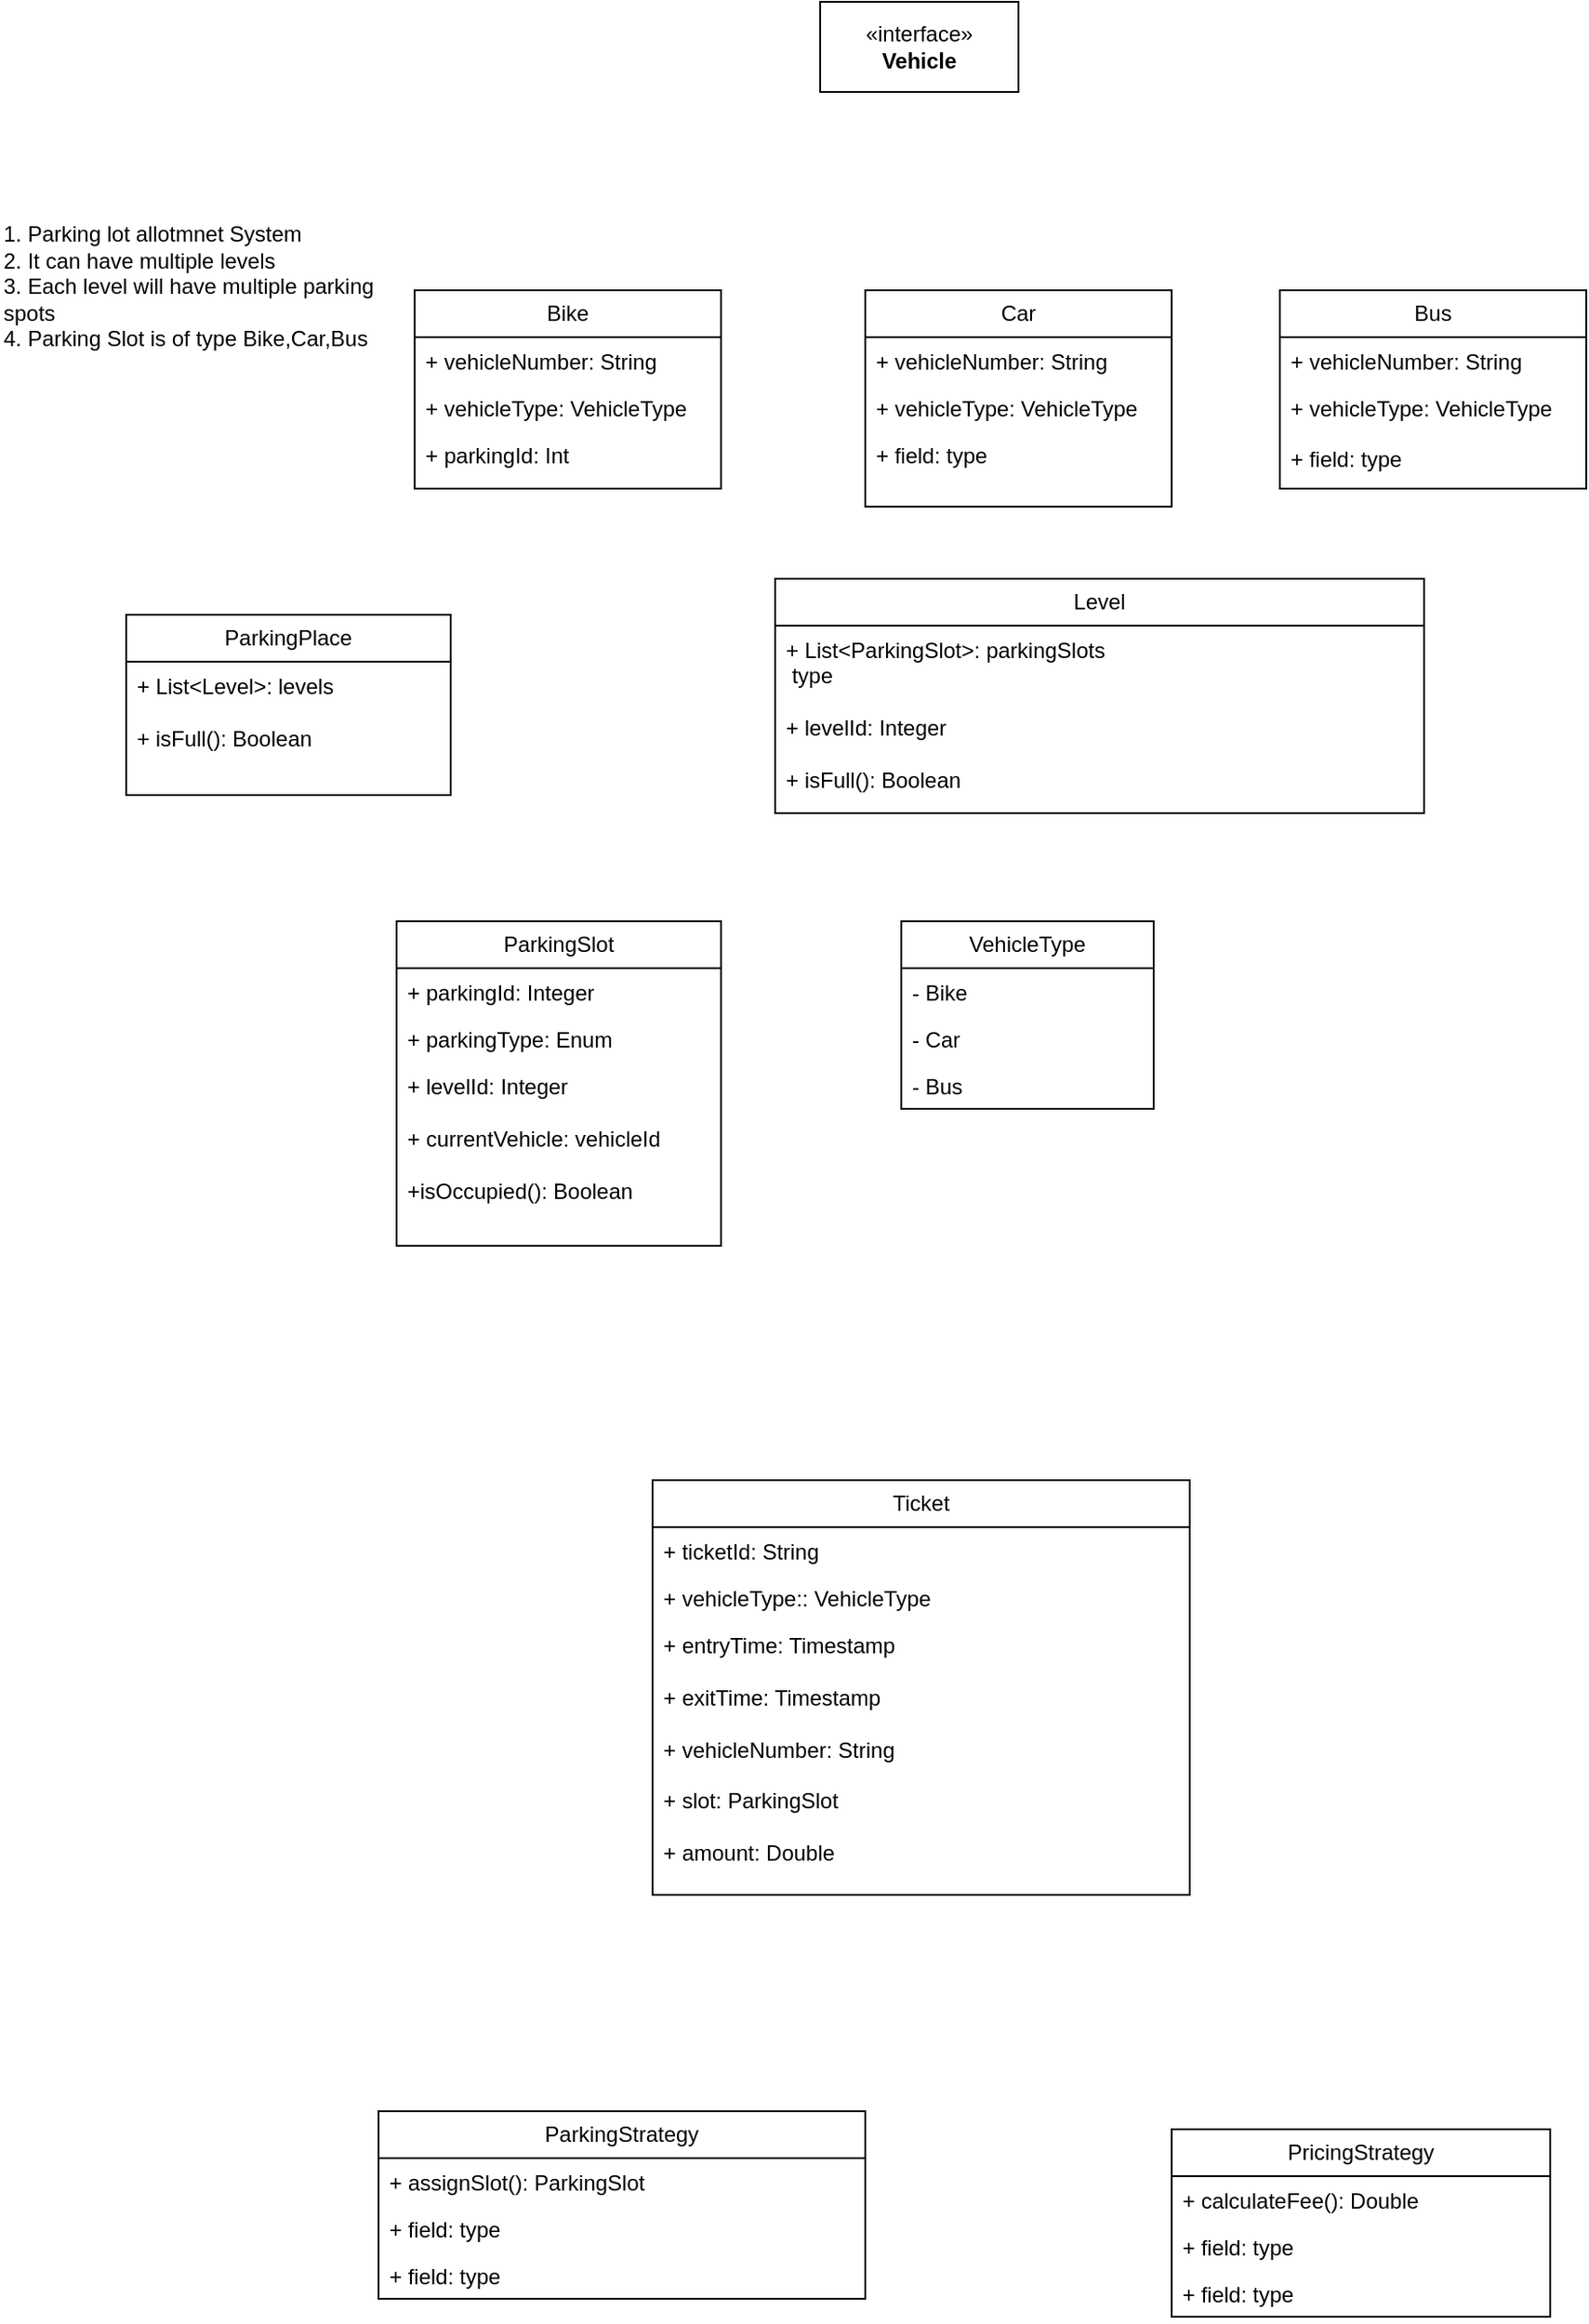 <mxfile version="28.0.7">
  <diagram name="Page-1" id="TUYCgS_VmUmYgjR2og-R">
    <mxGraphModel dx="1722" dy="1573" grid="1" gridSize="10" guides="1" tooltips="1" connect="1" arrows="1" fold="1" page="1" pageScale="1" pageWidth="850" pageHeight="1100" math="0" shadow="0">
      <root>
        <mxCell id="0" />
        <mxCell id="1" parent="0" />
        <mxCell id="OOkMJyswhv5qi9ZtbJtC-1" value="Bike" style="swimlane;fontStyle=0;childLayout=stackLayout;horizontal=1;startSize=26;fillColor=none;horizontalStack=0;resizeParent=1;resizeParentMax=0;resizeLast=0;collapsible=1;marginBottom=0;whiteSpace=wrap;html=1;" vertex="1" parent="1">
          <mxGeometry x="200" y="110" width="170" height="110" as="geometry" />
        </mxCell>
        <mxCell id="OOkMJyswhv5qi9ZtbJtC-2" value="+ vehicleNumber: String" style="text;strokeColor=none;fillColor=none;align=left;verticalAlign=top;spacingLeft=4;spacingRight=4;overflow=hidden;rotatable=0;points=[[0,0.5],[1,0.5]];portConstraint=eastwest;whiteSpace=wrap;html=1;" vertex="1" parent="OOkMJyswhv5qi9ZtbJtC-1">
          <mxGeometry y="26" width="170" height="26" as="geometry" />
        </mxCell>
        <mxCell id="OOkMJyswhv5qi9ZtbJtC-3" value="+ vehicleType: VehicleType" style="text;strokeColor=none;fillColor=none;align=left;verticalAlign=top;spacingLeft=4;spacingRight=4;overflow=hidden;rotatable=0;points=[[0,0.5],[1,0.5]];portConstraint=eastwest;whiteSpace=wrap;html=1;" vertex="1" parent="OOkMJyswhv5qi9ZtbJtC-1">
          <mxGeometry y="52" width="170" height="26" as="geometry" />
        </mxCell>
        <mxCell id="OOkMJyswhv5qi9ZtbJtC-4" value="+ parkingId: Int" style="text;strokeColor=none;fillColor=none;align=left;verticalAlign=top;spacingLeft=4;spacingRight=4;overflow=hidden;rotatable=0;points=[[0,0.5],[1,0.5]];portConstraint=eastwest;whiteSpace=wrap;html=1;" vertex="1" parent="OOkMJyswhv5qi9ZtbJtC-1">
          <mxGeometry y="78" width="170" height="32" as="geometry" />
        </mxCell>
        <mxCell id="OOkMJyswhv5qi9ZtbJtC-5" value="Car" style="swimlane;fontStyle=0;childLayout=stackLayout;horizontal=1;startSize=26;fillColor=none;horizontalStack=0;resizeParent=1;resizeParentMax=0;resizeLast=0;collapsible=1;marginBottom=0;whiteSpace=wrap;html=1;" vertex="1" parent="1">
          <mxGeometry x="450" y="110" width="170" height="120" as="geometry" />
        </mxCell>
        <mxCell id="OOkMJyswhv5qi9ZtbJtC-6" value="+ vehicleNumber: String" style="text;strokeColor=none;fillColor=none;align=left;verticalAlign=top;spacingLeft=4;spacingRight=4;overflow=hidden;rotatable=0;points=[[0,0.5],[1,0.5]];portConstraint=eastwest;whiteSpace=wrap;html=1;" vertex="1" parent="OOkMJyswhv5qi9ZtbJtC-5">
          <mxGeometry y="26" width="170" height="26" as="geometry" />
        </mxCell>
        <mxCell id="OOkMJyswhv5qi9ZtbJtC-7" value="+ vehicleType: VehicleType" style="text;strokeColor=none;fillColor=none;align=left;verticalAlign=top;spacingLeft=4;spacingRight=4;overflow=hidden;rotatable=0;points=[[0,0.5],[1,0.5]];portConstraint=eastwest;whiteSpace=wrap;html=1;" vertex="1" parent="OOkMJyswhv5qi9ZtbJtC-5">
          <mxGeometry y="52" width="170" height="26" as="geometry" />
        </mxCell>
        <mxCell id="OOkMJyswhv5qi9ZtbJtC-8" value="+ field: type" style="text;strokeColor=none;fillColor=none;align=left;verticalAlign=top;spacingLeft=4;spacingRight=4;overflow=hidden;rotatable=0;points=[[0,0.5],[1,0.5]];portConstraint=eastwest;whiteSpace=wrap;html=1;" vertex="1" parent="OOkMJyswhv5qi9ZtbJtC-5">
          <mxGeometry y="78" width="170" height="42" as="geometry" />
        </mxCell>
        <mxCell id="OOkMJyswhv5qi9ZtbJtC-10" value="Bus" style="swimlane;fontStyle=0;childLayout=stackLayout;horizontal=1;startSize=26;fillColor=none;horizontalStack=0;resizeParent=1;resizeParentMax=0;resizeLast=0;collapsible=1;marginBottom=0;whiteSpace=wrap;html=1;" vertex="1" parent="1">
          <mxGeometry x="680" y="110" width="170" height="110" as="geometry" />
        </mxCell>
        <mxCell id="OOkMJyswhv5qi9ZtbJtC-11" value="+ vehicleNumber: String" style="text;strokeColor=none;fillColor=none;align=left;verticalAlign=top;spacingLeft=4;spacingRight=4;overflow=hidden;rotatable=0;points=[[0,0.5],[1,0.5]];portConstraint=eastwest;whiteSpace=wrap;html=1;" vertex="1" parent="OOkMJyswhv5qi9ZtbJtC-10">
          <mxGeometry y="26" width="170" height="26" as="geometry" />
        </mxCell>
        <mxCell id="OOkMJyswhv5qi9ZtbJtC-12" value="+ vehicleType: VehicleType" style="text;strokeColor=none;fillColor=none;align=left;verticalAlign=top;spacingLeft=4;spacingRight=4;overflow=hidden;rotatable=0;points=[[0,0.5],[1,0.5]];portConstraint=eastwest;whiteSpace=wrap;html=1;" vertex="1" parent="OOkMJyswhv5qi9ZtbJtC-10">
          <mxGeometry y="52" width="170" height="28" as="geometry" />
        </mxCell>
        <mxCell id="OOkMJyswhv5qi9ZtbJtC-13" value="+ field: type" style="text;strokeColor=none;fillColor=none;align=left;verticalAlign=top;spacingLeft=4;spacingRight=4;overflow=hidden;rotatable=0;points=[[0,0.5],[1,0.5]];portConstraint=eastwest;whiteSpace=wrap;html=1;" vertex="1" parent="OOkMJyswhv5qi9ZtbJtC-10">
          <mxGeometry y="80" width="170" height="30" as="geometry" />
        </mxCell>
        <mxCell id="OOkMJyswhv5qi9ZtbJtC-14" value="«interface»&lt;br&gt;&lt;b&gt;Vehicle&lt;/b&gt;" style="html=1;whiteSpace=wrap;" vertex="1" parent="1">
          <mxGeometry x="425" y="-50" width="110" height="50" as="geometry" />
        </mxCell>
        <mxCell id="OOkMJyswhv5qi9ZtbJtC-15" value="1. Parking lot allotmnet System&lt;div&gt;2. It can have multiple levels&lt;/div&gt;&lt;div&gt;3. Each level will have multiple parking spots&lt;/div&gt;&lt;div&gt;4. Parking Slot is of type Bike,Car,Bus&lt;br&gt;&lt;div&gt;&lt;br&gt;&lt;/div&gt;&lt;/div&gt;" style="text;html=1;align=left;verticalAlign=middle;whiteSpace=wrap;rounded=0;" vertex="1" parent="1">
          <mxGeometry x="-30" y="100" width="220" height="30" as="geometry" />
        </mxCell>
        <mxCell id="OOkMJyswhv5qi9ZtbJtC-16" value="ParkingPlace" style="swimlane;fontStyle=0;childLayout=stackLayout;horizontal=1;startSize=26;fillColor=none;horizontalStack=0;resizeParent=1;resizeParentMax=0;resizeLast=0;collapsible=1;marginBottom=0;whiteSpace=wrap;html=1;" vertex="1" parent="1">
          <mxGeometry x="40" y="290" width="180" height="100" as="geometry" />
        </mxCell>
        <mxCell id="OOkMJyswhv5qi9ZtbJtC-17" value="+ List&amp;lt;Level&amp;gt;: levels&lt;div&gt;&lt;br&gt;&lt;/div&gt;&lt;div&gt;+ isFull(): Boolean&lt;/div&gt;" style="text;strokeColor=none;fillColor=none;align=left;verticalAlign=top;spacingLeft=4;spacingRight=4;overflow=hidden;rotatable=0;points=[[0,0.5],[1,0.5]];portConstraint=eastwest;whiteSpace=wrap;html=1;" vertex="1" parent="OOkMJyswhv5qi9ZtbJtC-16">
          <mxGeometry y="26" width="180" height="74" as="geometry" />
        </mxCell>
        <mxCell id="OOkMJyswhv5qi9ZtbJtC-20" value="Level" style="swimlane;fontStyle=0;childLayout=stackLayout;horizontal=1;startSize=26;fillColor=none;horizontalStack=0;resizeParent=1;resizeParentMax=0;resizeLast=0;collapsible=1;marginBottom=0;whiteSpace=wrap;html=1;" vertex="1" parent="1">
          <mxGeometry x="400" y="270" width="360" height="130" as="geometry" />
        </mxCell>
        <mxCell id="OOkMJyswhv5qi9ZtbJtC-21" value="+ List&amp;lt;ParkingSlot&amp;gt;: parkingSlots&lt;div&gt;&amp;nbsp;type&lt;/div&gt;&lt;div&gt;&lt;br&gt;&lt;/div&gt;&lt;div&gt;+ levelId: Integer&lt;br&gt;&lt;/div&gt;&lt;div&gt;&lt;br&gt;&lt;/div&gt;&lt;div&gt;+ isFull(): Boolean&lt;/div&gt;" style="text;strokeColor=none;fillColor=none;align=left;verticalAlign=top;spacingLeft=4;spacingRight=4;overflow=hidden;rotatable=0;points=[[0,0.5],[1,0.5]];portConstraint=eastwest;whiteSpace=wrap;html=1;" vertex="1" parent="OOkMJyswhv5qi9ZtbJtC-20">
          <mxGeometry y="26" width="360" height="104" as="geometry" />
        </mxCell>
        <mxCell id="OOkMJyswhv5qi9ZtbJtC-24" value="ParkingSlot" style="swimlane;fontStyle=0;childLayout=stackLayout;horizontal=1;startSize=26;fillColor=none;horizontalStack=0;resizeParent=1;resizeParentMax=0;resizeLast=0;collapsible=1;marginBottom=0;whiteSpace=wrap;html=1;" vertex="1" parent="1">
          <mxGeometry x="190" y="460" width="180" height="180" as="geometry" />
        </mxCell>
        <mxCell id="OOkMJyswhv5qi9ZtbJtC-25" value="+ parkingId: Integer" style="text;strokeColor=none;fillColor=none;align=left;verticalAlign=top;spacingLeft=4;spacingRight=4;overflow=hidden;rotatable=0;points=[[0,0.5],[1,0.5]];portConstraint=eastwest;whiteSpace=wrap;html=1;" vertex="1" parent="OOkMJyswhv5qi9ZtbJtC-24">
          <mxGeometry y="26" width="180" height="26" as="geometry" />
        </mxCell>
        <mxCell id="OOkMJyswhv5qi9ZtbJtC-26" value="+ parkingType: Enum" style="text;strokeColor=none;fillColor=none;align=left;verticalAlign=top;spacingLeft=4;spacingRight=4;overflow=hidden;rotatable=0;points=[[0,0.5],[1,0.5]];portConstraint=eastwest;whiteSpace=wrap;html=1;" vertex="1" parent="OOkMJyswhv5qi9ZtbJtC-24">
          <mxGeometry y="52" width="180" height="26" as="geometry" />
        </mxCell>
        <mxCell id="OOkMJyswhv5qi9ZtbJtC-27" value="+ levelId: Integer&lt;div&gt;&lt;br&gt;&lt;/div&gt;&lt;div&gt;+ currentVehicle: vehicleId&lt;br&gt;&lt;div&gt;&lt;br&gt;&lt;/div&gt;&lt;div&gt;+isOccupied(): Boolean&lt;/div&gt;&lt;/div&gt;" style="text;strokeColor=none;fillColor=none;align=left;verticalAlign=top;spacingLeft=4;spacingRight=4;overflow=hidden;rotatable=0;points=[[0,0.5],[1,0.5]];portConstraint=eastwest;whiteSpace=wrap;html=1;" vertex="1" parent="OOkMJyswhv5qi9ZtbJtC-24">
          <mxGeometry y="78" width="180" height="102" as="geometry" />
        </mxCell>
        <mxCell id="OOkMJyswhv5qi9ZtbJtC-28" value="VehicleType" style="swimlane;fontStyle=0;childLayout=stackLayout;horizontal=1;startSize=26;fillColor=none;horizontalStack=0;resizeParent=1;resizeParentMax=0;resizeLast=0;collapsible=1;marginBottom=0;whiteSpace=wrap;html=1;" vertex="1" parent="1">
          <mxGeometry x="470" y="460" width="140" height="104" as="geometry" />
        </mxCell>
        <mxCell id="OOkMJyswhv5qi9ZtbJtC-29" value="- Bike" style="text;strokeColor=none;fillColor=none;align=left;verticalAlign=top;spacingLeft=4;spacingRight=4;overflow=hidden;rotatable=0;points=[[0,0.5],[1,0.5]];portConstraint=eastwest;whiteSpace=wrap;html=1;" vertex="1" parent="OOkMJyswhv5qi9ZtbJtC-28">
          <mxGeometry y="26" width="140" height="26" as="geometry" />
        </mxCell>
        <mxCell id="OOkMJyswhv5qi9ZtbJtC-30" value="- Car" style="text;strokeColor=none;fillColor=none;align=left;verticalAlign=top;spacingLeft=4;spacingRight=4;overflow=hidden;rotatable=0;points=[[0,0.5],[1,0.5]];portConstraint=eastwest;whiteSpace=wrap;html=1;" vertex="1" parent="OOkMJyswhv5qi9ZtbJtC-28">
          <mxGeometry y="52" width="140" height="26" as="geometry" />
        </mxCell>
        <mxCell id="OOkMJyswhv5qi9ZtbJtC-31" value="- Bus" style="text;strokeColor=none;fillColor=none;align=left;verticalAlign=top;spacingLeft=4;spacingRight=4;overflow=hidden;rotatable=0;points=[[0,0.5],[1,0.5]];portConstraint=eastwest;whiteSpace=wrap;html=1;" vertex="1" parent="OOkMJyswhv5qi9ZtbJtC-28">
          <mxGeometry y="78" width="140" height="26" as="geometry" />
        </mxCell>
        <mxCell id="OOkMJyswhv5qi9ZtbJtC-32" value="Ticket" style="swimlane;fontStyle=0;childLayout=stackLayout;horizontal=1;startSize=26;fillColor=none;horizontalStack=0;resizeParent=1;resizeParentMax=0;resizeLast=0;collapsible=1;marginBottom=0;whiteSpace=wrap;html=1;" vertex="1" parent="1">
          <mxGeometry x="332" y="770" width="298" height="230" as="geometry" />
        </mxCell>
        <mxCell id="OOkMJyswhv5qi9ZtbJtC-33" value="+ ticketId: String" style="text;strokeColor=none;fillColor=none;align=left;verticalAlign=top;spacingLeft=4;spacingRight=4;overflow=hidden;rotatable=0;points=[[0,0.5],[1,0.5]];portConstraint=eastwest;whiteSpace=wrap;html=1;" vertex="1" parent="OOkMJyswhv5qi9ZtbJtC-32">
          <mxGeometry y="26" width="298" height="26" as="geometry" />
        </mxCell>
        <mxCell id="OOkMJyswhv5qi9ZtbJtC-34" value="+ vehicleType:: VehicleType" style="text;strokeColor=none;fillColor=none;align=left;verticalAlign=top;spacingLeft=4;spacingRight=4;overflow=hidden;rotatable=0;points=[[0,0.5],[1,0.5]];portConstraint=eastwest;whiteSpace=wrap;html=1;" vertex="1" parent="OOkMJyswhv5qi9ZtbJtC-32">
          <mxGeometry y="52" width="298" height="26" as="geometry" />
        </mxCell>
        <mxCell id="OOkMJyswhv5qi9ZtbJtC-35" value="+ entryTime: Timestamp&lt;div&gt;&lt;br&gt;&lt;/div&gt;&lt;div&gt;+ exitTime: Timestamp&lt;/div&gt;&lt;div&gt;&lt;br&gt;&lt;/div&gt;&lt;div&gt;+ vehicleNumber: String&lt;/div&gt;&lt;div&gt;&lt;br&gt;&lt;/div&gt;&lt;div&gt;+ slot:&amp;nbsp;&lt;span style=&quot;text-align: center; background-color: transparent; color: light-dark(rgb(0, 0, 0), rgb(255, 255, 255));&quot;&gt;ParkingSlot&lt;/span&gt;&lt;/div&gt;&lt;div&gt;&lt;span style=&quot;text-align: center; background-color: transparent; color: light-dark(rgb(0, 0, 0), rgb(255, 255, 255));&quot;&gt;&lt;br&gt;&lt;/span&gt;&lt;/div&gt;&lt;div&gt;&lt;span style=&quot;text-align: center; background-color: transparent; color: light-dark(rgb(0, 0, 0), rgb(255, 255, 255));&quot;&gt;+ amount: Double&lt;/span&gt;&lt;/div&gt;" style="text;strokeColor=none;fillColor=none;align=left;verticalAlign=top;spacingLeft=4;spacingRight=4;overflow=hidden;rotatable=0;points=[[0,0.5],[1,0.5]];portConstraint=eastwest;whiteSpace=wrap;html=1;" vertex="1" parent="OOkMJyswhv5qi9ZtbJtC-32">
          <mxGeometry y="78" width="298" height="152" as="geometry" />
        </mxCell>
        <mxCell id="OOkMJyswhv5qi9ZtbJtC-37" value="ParkingStrategy" style="swimlane;fontStyle=0;childLayout=stackLayout;horizontal=1;startSize=26;fillColor=none;horizontalStack=0;resizeParent=1;resizeParentMax=0;resizeLast=0;collapsible=1;marginBottom=0;whiteSpace=wrap;html=1;" vertex="1" parent="1">
          <mxGeometry x="180" y="1120" width="270" height="104" as="geometry" />
        </mxCell>
        <mxCell id="OOkMJyswhv5qi9ZtbJtC-38" value="+ assignSlot(): ParkingSlot" style="text;strokeColor=none;fillColor=none;align=left;verticalAlign=top;spacingLeft=4;spacingRight=4;overflow=hidden;rotatable=0;points=[[0,0.5],[1,0.5]];portConstraint=eastwest;whiteSpace=wrap;html=1;" vertex="1" parent="OOkMJyswhv5qi9ZtbJtC-37">
          <mxGeometry y="26" width="270" height="26" as="geometry" />
        </mxCell>
        <mxCell id="OOkMJyswhv5qi9ZtbJtC-39" value="+ field: type" style="text;strokeColor=none;fillColor=none;align=left;verticalAlign=top;spacingLeft=4;spacingRight=4;overflow=hidden;rotatable=0;points=[[0,0.5],[1,0.5]];portConstraint=eastwest;whiteSpace=wrap;html=1;" vertex="1" parent="OOkMJyswhv5qi9ZtbJtC-37">
          <mxGeometry y="52" width="270" height="26" as="geometry" />
        </mxCell>
        <mxCell id="OOkMJyswhv5qi9ZtbJtC-40" value="+ field: type" style="text;strokeColor=none;fillColor=none;align=left;verticalAlign=top;spacingLeft=4;spacingRight=4;overflow=hidden;rotatable=0;points=[[0,0.5],[1,0.5]];portConstraint=eastwest;whiteSpace=wrap;html=1;" vertex="1" parent="OOkMJyswhv5qi9ZtbJtC-37">
          <mxGeometry y="78" width="270" height="26" as="geometry" />
        </mxCell>
        <mxCell id="OOkMJyswhv5qi9ZtbJtC-41" value="PricingStrategy" style="swimlane;fontStyle=0;childLayout=stackLayout;horizontal=1;startSize=26;fillColor=none;horizontalStack=0;resizeParent=1;resizeParentMax=0;resizeLast=0;collapsible=1;marginBottom=0;whiteSpace=wrap;html=1;" vertex="1" parent="1">
          <mxGeometry x="620" y="1130" width="210" height="104" as="geometry" />
        </mxCell>
        <mxCell id="OOkMJyswhv5qi9ZtbJtC-42" value="+ calculateFee(): Double" style="text;strokeColor=none;fillColor=none;align=left;verticalAlign=top;spacingLeft=4;spacingRight=4;overflow=hidden;rotatable=0;points=[[0,0.5],[1,0.5]];portConstraint=eastwest;whiteSpace=wrap;html=1;" vertex="1" parent="OOkMJyswhv5qi9ZtbJtC-41">
          <mxGeometry y="26" width="210" height="26" as="geometry" />
        </mxCell>
        <mxCell id="OOkMJyswhv5qi9ZtbJtC-43" value="+ field: type" style="text;strokeColor=none;fillColor=none;align=left;verticalAlign=top;spacingLeft=4;spacingRight=4;overflow=hidden;rotatable=0;points=[[0,0.5],[1,0.5]];portConstraint=eastwest;whiteSpace=wrap;html=1;" vertex="1" parent="OOkMJyswhv5qi9ZtbJtC-41">
          <mxGeometry y="52" width="210" height="26" as="geometry" />
        </mxCell>
        <mxCell id="OOkMJyswhv5qi9ZtbJtC-44" value="+ field: type" style="text;strokeColor=none;fillColor=none;align=left;verticalAlign=top;spacingLeft=4;spacingRight=4;overflow=hidden;rotatable=0;points=[[0,0.5],[1,0.5]];portConstraint=eastwest;whiteSpace=wrap;html=1;" vertex="1" parent="OOkMJyswhv5qi9ZtbJtC-41">
          <mxGeometry y="78" width="210" height="26" as="geometry" />
        </mxCell>
      </root>
    </mxGraphModel>
  </diagram>
</mxfile>
